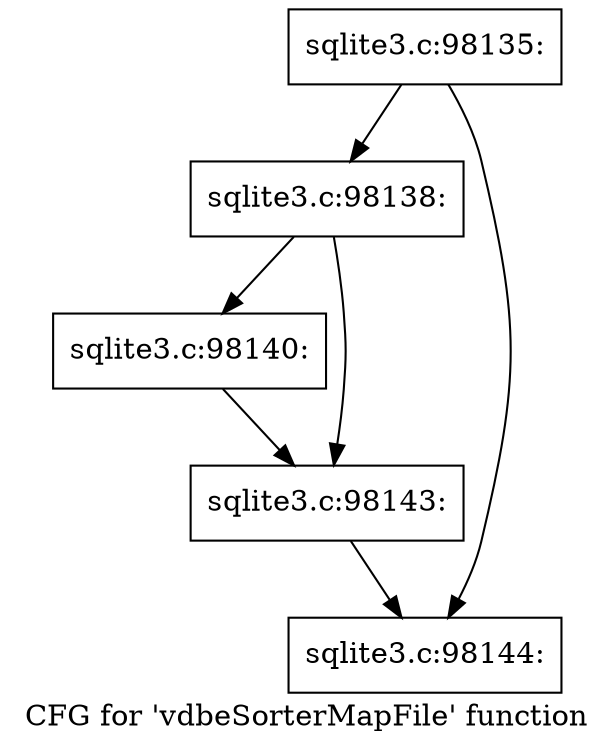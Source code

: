 digraph "CFG for 'vdbeSorterMapFile' function" {
	label="CFG for 'vdbeSorterMapFile' function";

	Node0x55c0f77fe700 [shape=record,label="{sqlite3.c:98135:}"];
	Node0x55c0f77fe700 -> Node0x55c0f78084b0;
	Node0x55c0f77fe700 -> Node0x55c0f7808500;
	Node0x55c0f78084b0 [shape=record,label="{sqlite3.c:98138:}"];
	Node0x55c0f78084b0 -> Node0x55c0f7809320;
	Node0x55c0f78084b0 -> Node0x55c0f7809370;
	Node0x55c0f7809320 [shape=record,label="{sqlite3.c:98140:}"];
	Node0x55c0f7809320 -> Node0x55c0f7809370;
	Node0x55c0f7809370 [shape=record,label="{sqlite3.c:98143:}"];
	Node0x55c0f7809370 -> Node0x55c0f7808500;
	Node0x55c0f7808500 [shape=record,label="{sqlite3.c:98144:}"];
}

